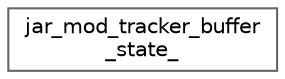 digraph "Graphical Class Hierarchy"
{
 // LATEX_PDF_SIZE
  bgcolor="transparent";
  edge [fontname=Helvetica,fontsize=10,labelfontname=Helvetica,labelfontsize=10];
  node [fontname=Helvetica,fontsize=10,shape=box,height=0.2,width=0.4];
  rankdir="LR";
  Node0 [id="Node000000",label="jar_mod_tracker_buffer\l_state_",height=0.2,width=0.4,color="grey40", fillcolor="white", style="filled",URL="$structjar__mod__tracker__buffer__state__.html",tooltip=" "];
}
